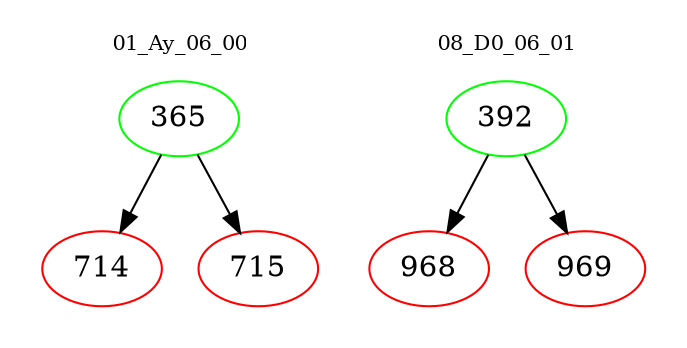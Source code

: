 digraph{
subgraph cluster_0 {
color = white
label = "01_Ay_06_00";
fontsize=10;
T0_365 [label="365", color="green"]
T0_365 -> T0_714 [color="black"]
T0_714 [label="714", color="red"]
T0_365 -> T0_715 [color="black"]
T0_715 [label="715", color="red"]
}
subgraph cluster_1 {
color = white
label = "08_D0_06_01";
fontsize=10;
T1_392 [label="392", color="green"]
T1_392 -> T1_968 [color="black"]
T1_968 [label="968", color="red"]
T1_392 -> T1_969 [color="black"]
T1_969 [label="969", color="red"]
}
}
